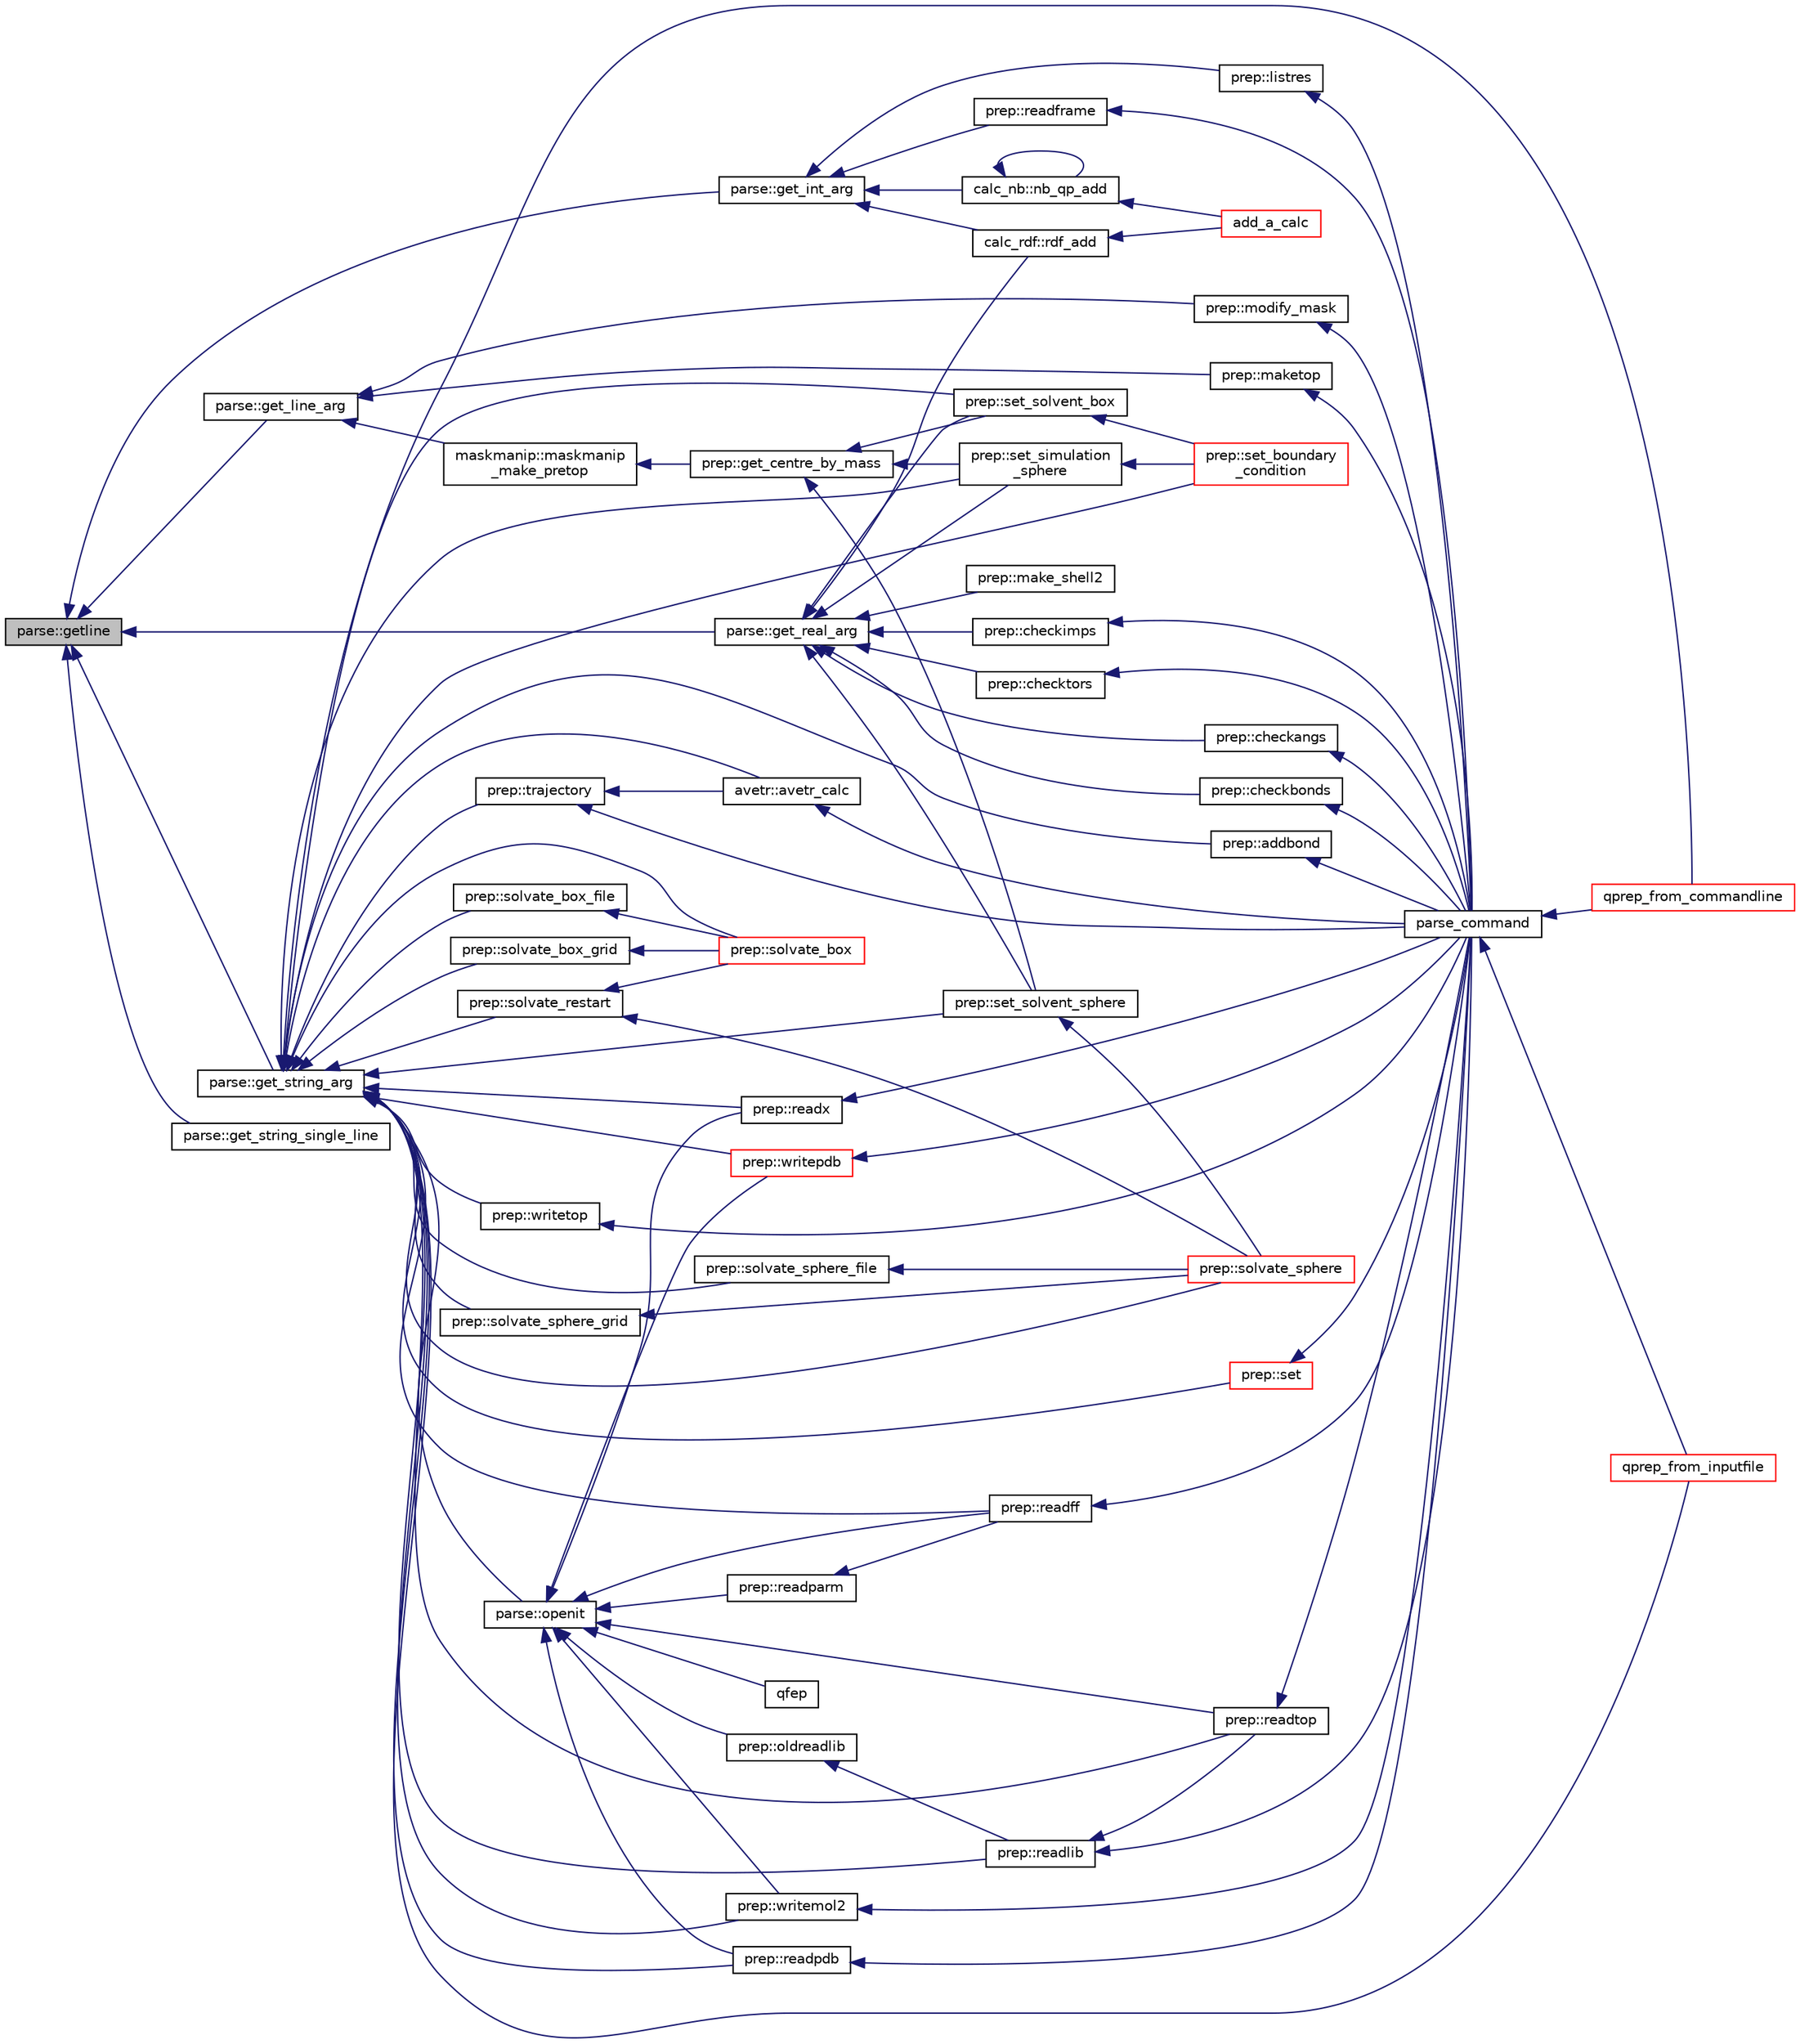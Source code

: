 digraph "parse::getline"
{
  edge [fontname="Helvetica",fontsize="10",labelfontname="Helvetica",labelfontsize="10"];
  node [fontname="Helvetica",fontsize="10",shape=record];
  rankdir="LR";
  Node1 [label="parse::getline",height=0.2,width=0.4,color="black", fillcolor="grey75", style="filled" fontcolor="black"];
  Node1 -> Node2 [dir="back",color="midnightblue",fontsize="10",style="solid",fontname="Helvetica"];
  Node2 [label="parse::get_int_arg",height=0.2,width=0.4,color="black", fillcolor="white", style="filled",URL="$classparse.html#a796a4266eea42a76292330425be4f9fe"];
  Node2 -> Node3 [dir="back",color="midnightblue",fontsize="10",style="solid",fontname="Helvetica"];
  Node3 [label="prep::listres",height=0.2,width=0.4,color="black", fillcolor="white", style="filled",URL="$classprep.html#a826ccdfd790c158de7a5c69009883282"];
  Node3 -> Node4 [dir="back",color="midnightblue",fontsize="10",style="solid",fontname="Helvetica"];
  Node4 [label="parse_command",height=0.2,width=0.4,color="black", fillcolor="white", style="filled",URL="$qprep_8f90.html#add7d58759b8d0826b87051647135e024"];
  Node4 -> Node5 [dir="back",color="midnightblue",fontsize="10",style="solid",fontname="Helvetica"];
  Node5 [label="qprep_from_commandline",height=0.2,width=0.4,color="red", fillcolor="white", style="filled",URL="$qprep_8f90.html#a509741b66578d6d76b269d0f98128910"];
  Node4 -> Node6 [dir="back",color="midnightblue",fontsize="10",style="solid",fontname="Helvetica"];
  Node6 [label="qprep_from_inputfile",height=0.2,width=0.4,color="red", fillcolor="white", style="filled",URL="$qprep_8f90.html#aae7f6285ebd5705125725dcda622efd5"];
  Node2 -> Node7 [dir="back",color="midnightblue",fontsize="10",style="solid",fontname="Helvetica"];
  Node7 [label="calc_nb::nb_qp_add",height=0.2,width=0.4,color="black", fillcolor="white", style="filled",URL="$classcalc__nb.html#a6d26079e3680e2780d8c7f302b538596"];
  Node7 -> Node8 [dir="back",color="midnightblue",fontsize="10",style="solid",fontname="Helvetica"];
  Node8 [label="add_a_calc",height=0.2,width=0.4,color="red", fillcolor="white", style="filled",URL="$qcalc_8f90.html#acb44d1dc6dd86deefc875c180bc5703e"];
  Node7 -> Node7 [dir="back",color="midnightblue",fontsize="10",style="solid",fontname="Helvetica"];
  Node2 -> Node9 [dir="back",color="midnightblue",fontsize="10",style="solid",fontname="Helvetica"];
  Node9 [label="calc_rdf::rdf_add",height=0.2,width=0.4,color="black", fillcolor="white", style="filled",URL="$classcalc__rdf.html#ab8e05d1bd81788d16237447d9f66edd9"];
  Node9 -> Node8 [dir="back",color="midnightblue",fontsize="10",style="solid",fontname="Helvetica"];
  Node2 -> Node10 [dir="back",color="midnightblue",fontsize="10",style="solid",fontname="Helvetica"];
  Node10 [label="prep::readframe",height=0.2,width=0.4,color="black", fillcolor="white", style="filled",URL="$classprep.html#a76cc92e2a4be8c7ee740c6ba35b8789b"];
  Node10 -> Node4 [dir="back",color="midnightblue",fontsize="10",style="solid",fontname="Helvetica"];
  Node1 -> Node11 [dir="back",color="midnightblue",fontsize="10",style="solid",fontname="Helvetica"];
  Node11 [label="parse::get_line_arg",height=0.2,width=0.4,color="black", fillcolor="white", style="filled",URL="$classparse.html#a76068663dfa765e2a4d8e0f9bf4017a8"];
  Node11 -> Node12 [dir="back",color="midnightblue",fontsize="10",style="solid",fontname="Helvetica"];
  Node12 [label="prep::maketop",height=0.2,width=0.4,color="black", fillcolor="white", style="filled",URL="$classprep.html#ac1b20bb4677de808773357bae4f5b4a5"];
  Node12 -> Node4 [dir="back",color="midnightblue",fontsize="10",style="solid",fontname="Helvetica"];
  Node11 -> Node13 [dir="back",color="midnightblue",fontsize="10",style="solid",fontname="Helvetica"];
  Node13 [label="maskmanip::maskmanip\l_make_pretop",height=0.2,width=0.4,color="black", fillcolor="white", style="filled",URL="$classmaskmanip.html#aa7d710d064627916cae7417ab446621c"];
  Node13 -> Node14 [dir="back",color="midnightblue",fontsize="10",style="solid",fontname="Helvetica"];
  Node14 [label="prep::get_centre_by_mass",height=0.2,width=0.4,color="black", fillcolor="white", style="filled",URL="$classprep.html#ac5cb1bd82cdabbd55089747c70946e9f"];
  Node14 -> Node15 [dir="back",color="midnightblue",fontsize="10",style="solid",fontname="Helvetica"];
  Node15 [label="prep::set_simulation\l_sphere",height=0.2,width=0.4,color="black", fillcolor="white", style="filled",URL="$classprep.html#a35f72f5ffad726d4d9f3f8405837b1a2"];
  Node15 -> Node16 [dir="back",color="midnightblue",fontsize="10",style="solid",fontname="Helvetica"];
  Node16 [label="prep::set_boundary\l_condition",height=0.2,width=0.4,color="red", fillcolor="white", style="filled",URL="$classprep.html#a6cb87d50fe4a6bf0ae27fe34d7316f5b"];
  Node14 -> Node17 [dir="back",color="midnightblue",fontsize="10",style="solid",fontname="Helvetica"];
  Node17 [label="prep::set_solvent_box",height=0.2,width=0.4,color="black", fillcolor="white", style="filled",URL="$classprep.html#a28767f39911fb26ba4be630e1b41c4e5"];
  Node17 -> Node16 [dir="back",color="midnightblue",fontsize="10",style="solid",fontname="Helvetica"];
  Node14 -> Node18 [dir="back",color="midnightblue",fontsize="10",style="solid",fontname="Helvetica"];
  Node18 [label="prep::set_solvent_sphere",height=0.2,width=0.4,color="black", fillcolor="white", style="filled",URL="$classprep.html#abb116903e6c029e9d8ad398fc9968393"];
  Node18 -> Node19 [dir="back",color="midnightblue",fontsize="10",style="solid",fontname="Helvetica"];
  Node19 [label="prep::solvate_sphere",height=0.2,width=0.4,color="red", fillcolor="white", style="filled",URL="$classprep.html#a94b652674f1c868ef55bb9e4a3cd8204"];
  Node11 -> Node20 [dir="back",color="midnightblue",fontsize="10",style="solid",fontname="Helvetica"];
  Node20 [label="prep::modify_mask",height=0.2,width=0.4,color="black", fillcolor="white", style="filled",URL="$classprep.html#a977d8921a8e453a4a83f89e42147e5e9"];
  Node20 -> Node4 [dir="back",color="midnightblue",fontsize="10",style="solid",fontname="Helvetica"];
  Node1 -> Node21 [dir="back",color="midnightblue",fontsize="10",style="solid",fontname="Helvetica"];
  Node21 [label="parse::get_real_arg",height=0.2,width=0.4,color="black", fillcolor="white", style="filled",URL="$classparse.html#a9941ab0c7c89dad4ed63753dda092274"];
  Node21 -> Node22 [dir="back",color="midnightblue",fontsize="10",style="solid",fontname="Helvetica"];
  Node22 [label="prep::checkangs",height=0.2,width=0.4,color="black", fillcolor="white", style="filled",URL="$classprep.html#a7ac174f5565d619eba52fbd3857ecc09"];
  Node22 -> Node4 [dir="back",color="midnightblue",fontsize="10",style="solid",fontname="Helvetica"];
  Node21 -> Node23 [dir="back",color="midnightblue",fontsize="10",style="solid",fontname="Helvetica"];
  Node23 [label="prep::checkbonds",height=0.2,width=0.4,color="black", fillcolor="white", style="filled",URL="$classprep.html#a8d372a19058ff7689d991fd5a1926c3c"];
  Node23 -> Node4 [dir="back",color="midnightblue",fontsize="10",style="solid",fontname="Helvetica"];
  Node21 -> Node24 [dir="back",color="midnightblue",fontsize="10",style="solid",fontname="Helvetica"];
  Node24 [label="prep::checkimps",height=0.2,width=0.4,color="black", fillcolor="white", style="filled",URL="$classprep.html#a61d9fe11fd8e2fcacee27aed5b2d03df"];
  Node24 -> Node4 [dir="back",color="midnightblue",fontsize="10",style="solid",fontname="Helvetica"];
  Node21 -> Node25 [dir="back",color="midnightblue",fontsize="10",style="solid",fontname="Helvetica"];
  Node25 [label="prep::checktors",height=0.2,width=0.4,color="black", fillcolor="white", style="filled",URL="$classprep.html#a78d4b6ccd1cf10b70d165ca709f2a1a3"];
  Node25 -> Node4 [dir="back",color="midnightblue",fontsize="10",style="solid",fontname="Helvetica"];
  Node21 -> Node26 [dir="back",color="midnightblue",fontsize="10",style="solid",fontname="Helvetica"];
  Node26 [label="prep::make_shell2",height=0.2,width=0.4,color="black", fillcolor="white", style="filled",URL="$classprep.html#a590bd98683520ed1b1edce0bdf78b337"];
  Node21 -> Node9 [dir="back",color="midnightblue",fontsize="10",style="solid",fontname="Helvetica"];
  Node21 -> Node15 [dir="back",color="midnightblue",fontsize="10",style="solid",fontname="Helvetica"];
  Node21 -> Node17 [dir="back",color="midnightblue",fontsize="10",style="solid",fontname="Helvetica"];
  Node21 -> Node18 [dir="back",color="midnightblue",fontsize="10",style="solid",fontname="Helvetica"];
  Node1 -> Node27 [dir="back",color="midnightblue",fontsize="10",style="solid",fontname="Helvetica"];
  Node27 [label="parse::get_string_arg",height=0.2,width=0.4,color="black", fillcolor="white", style="filled",URL="$classparse.html#a17fdf061a0ee443c4a80c24d8e3cd11f"];
  Node27 -> Node28 [dir="back",color="midnightblue",fontsize="10",style="solid",fontname="Helvetica"];
  Node28 [label="prep::addbond",height=0.2,width=0.4,color="black", fillcolor="white", style="filled",URL="$classprep.html#acadfec11c64fcb6b270659df6eda3423"];
  Node28 -> Node4 [dir="back",color="midnightblue",fontsize="10",style="solid",fontname="Helvetica"];
  Node27 -> Node29 [dir="back",color="midnightblue",fontsize="10",style="solid",fontname="Helvetica"];
  Node29 [label="avetr::avetr_calc",height=0.2,width=0.4,color="black", fillcolor="white", style="filled",URL="$classavetr.html#a1fbe6b643dec51fc47c85540a07c896c"];
  Node29 -> Node4 [dir="back",color="midnightblue",fontsize="10",style="solid",fontname="Helvetica"];
  Node27 -> Node30 [dir="back",color="midnightblue",fontsize="10",style="solid",fontname="Helvetica"];
  Node30 [label="parse::openit",height=0.2,width=0.4,color="black", fillcolor="white", style="filled",URL="$classparse.html#a0cc676b15a8ab0f5158f0f51a0f30ebf"];
  Node30 -> Node31 [dir="back",color="midnightblue",fontsize="10",style="solid",fontname="Helvetica"];
  Node31 [label="prep::oldreadlib",height=0.2,width=0.4,color="black", fillcolor="white", style="filled",URL="$classprep.html#a0dedb90780274dad9f0cb73c67bc72c4"];
  Node31 -> Node32 [dir="back",color="midnightblue",fontsize="10",style="solid",fontname="Helvetica"];
  Node32 [label="prep::readlib",height=0.2,width=0.4,color="black", fillcolor="white", style="filled",URL="$classprep.html#a5416ced67e818030602fa86ed687ac6b"];
  Node32 -> Node33 [dir="back",color="midnightblue",fontsize="10",style="solid",fontname="Helvetica"];
  Node33 [label="prep::readtop",height=0.2,width=0.4,color="black", fillcolor="white", style="filled",URL="$classprep.html#a59d775f3eb60a2041f8a27c882d3bc70"];
  Node33 -> Node4 [dir="back",color="midnightblue",fontsize="10",style="solid",fontname="Helvetica"];
  Node32 -> Node4 [dir="back",color="midnightblue",fontsize="10",style="solid",fontname="Helvetica"];
  Node30 -> Node34 [dir="back",color="midnightblue",fontsize="10",style="solid",fontname="Helvetica"];
  Node34 [label="prep::readff",height=0.2,width=0.4,color="black", fillcolor="white", style="filled",URL="$classprep.html#a266a5e1af478996cb0484355015fbd31"];
  Node34 -> Node4 [dir="back",color="midnightblue",fontsize="10",style="solid",fontname="Helvetica"];
  Node30 -> Node35 [dir="back",color="midnightblue",fontsize="10",style="solid",fontname="Helvetica"];
  Node35 [label="prep::readparm",height=0.2,width=0.4,color="black", fillcolor="white", style="filled",URL="$classprep.html#a95a57c9975f303d860e25611bb7a14ad"];
  Node35 -> Node34 [dir="back",color="midnightblue",fontsize="10",style="solid",fontname="Helvetica"];
  Node30 -> Node36 [dir="back",color="midnightblue",fontsize="10",style="solid",fontname="Helvetica"];
  Node36 [label="prep::readpdb",height=0.2,width=0.4,color="black", fillcolor="white", style="filled",URL="$classprep.html#a11614f4fd619fd0eb99727e258ca2300"];
  Node36 -> Node4 [dir="back",color="midnightblue",fontsize="10",style="solid",fontname="Helvetica"];
  Node30 -> Node33 [dir="back",color="midnightblue",fontsize="10",style="solid",fontname="Helvetica"];
  Node30 -> Node37 [dir="back",color="midnightblue",fontsize="10",style="solid",fontname="Helvetica"];
  Node37 [label="prep::readx",height=0.2,width=0.4,color="black", fillcolor="white", style="filled",URL="$classprep.html#ab2a8422cb6cb324200f5b5bf3083675c"];
  Node37 -> Node4 [dir="back",color="midnightblue",fontsize="10",style="solid",fontname="Helvetica"];
  Node30 -> Node38 [dir="back",color="midnightblue",fontsize="10",style="solid",fontname="Helvetica"];
  Node38 [label="prep::writepdb",height=0.2,width=0.4,color="red", fillcolor="white", style="filled",URL="$classprep.html#a86389b7be94682ea34144a6086ebf289"];
  Node38 -> Node4 [dir="back",color="midnightblue",fontsize="10",style="solid",fontname="Helvetica"];
  Node30 -> Node39 [dir="back",color="midnightblue",fontsize="10",style="solid",fontname="Helvetica"];
  Node39 [label="prep::writemol2",height=0.2,width=0.4,color="black", fillcolor="white", style="filled",URL="$classprep.html#ad083f95844e256edae2a0a1f08770477"];
  Node39 -> Node4 [dir="back",color="midnightblue",fontsize="10",style="solid",fontname="Helvetica"];
  Node30 -> Node40 [dir="back",color="midnightblue",fontsize="10",style="solid",fontname="Helvetica"];
  Node40 [label="qfep",height=0.2,width=0.4,color="black", fillcolor="white", style="filled",URL="$qfep__bar_8f90.html#aaec37daccae882881d65ac716ea5d7f3"];
  Node27 -> Node5 [dir="back",color="midnightblue",fontsize="10",style="solid",fontname="Helvetica"];
  Node27 -> Node6 [dir="back",color="midnightblue",fontsize="10",style="solid",fontname="Helvetica"];
  Node27 -> Node34 [dir="back",color="midnightblue",fontsize="10",style="solid",fontname="Helvetica"];
  Node27 -> Node32 [dir="back",color="midnightblue",fontsize="10",style="solid",fontname="Helvetica"];
  Node27 -> Node36 [dir="back",color="midnightblue",fontsize="10",style="solid",fontname="Helvetica"];
  Node27 -> Node33 [dir="back",color="midnightblue",fontsize="10",style="solid",fontname="Helvetica"];
  Node27 -> Node37 [dir="back",color="midnightblue",fontsize="10",style="solid",fontname="Helvetica"];
  Node27 -> Node41 [dir="back",color="midnightblue",fontsize="10",style="solid",fontname="Helvetica"];
  Node41 [label="prep::set",height=0.2,width=0.4,color="red", fillcolor="white", style="filled",URL="$classprep.html#a970e6693d83b14e44100bacdd3ad4132"];
  Node41 -> Node4 [dir="back",color="midnightblue",fontsize="10",style="solid",fontname="Helvetica"];
  Node27 -> Node16 [dir="back",color="midnightblue",fontsize="10",style="solid",fontname="Helvetica"];
  Node27 -> Node15 [dir="back",color="midnightblue",fontsize="10",style="solid",fontname="Helvetica"];
  Node27 -> Node17 [dir="back",color="midnightblue",fontsize="10",style="solid",fontname="Helvetica"];
  Node27 -> Node18 [dir="back",color="midnightblue",fontsize="10",style="solid",fontname="Helvetica"];
  Node27 -> Node42 [dir="back",color="midnightblue",fontsize="10",style="solid",fontname="Helvetica"];
  Node42 [label="prep::solvate_box",height=0.2,width=0.4,color="red", fillcolor="white", style="filled",URL="$classprep.html#adea6f92652c57e735fc1ecfb1c51b307"];
  Node27 -> Node43 [dir="back",color="midnightblue",fontsize="10",style="solid",fontname="Helvetica"];
  Node43 [label="prep::solvate_box_file",height=0.2,width=0.4,color="black", fillcolor="white", style="filled",URL="$classprep.html#acd0632e7396c17a73263117350d795b2"];
  Node43 -> Node42 [dir="back",color="midnightblue",fontsize="10",style="solid",fontname="Helvetica"];
  Node27 -> Node44 [dir="back",color="midnightblue",fontsize="10",style="solid",fontname="Helvetica"];
  Node44 [label="prep::solvate_box_grid",height=0.2,width=0.4,color="black", fillcolor="white", style="filled",URL="$classprep.html#a69ec3a8bd439427b2a57259dcf0b7db5"];
  Node44 -> Node42 [dir="back",color="midnightblue",fontsize="10",style="solid",fontname="Helvetica"];
  Node27 -> Node45 [dir="back",color="midnightblue",fontsize="10",style="solid",fontname="Helvetica"];
  Node45 [label="prep::solvate_restart",height=0.2,width=0.4,color="black", fillcolor="white", style="filled",URL="$classprep.html#a5c7e6488cce390d096ff1ba62f9f7e3b"];
  Node45 -> Node42 [dir="back",color="midnightblue",fontsize="10",style="solid",fontname="Helvetica"];
  Node45 -> Node19 [dir="back",color="midnightblue",fontsize="10",style="solid",fontname="Helvetica"];
  Node27 -> Node19 [dir="back",color="midnightblue",fontsize="10",style="solid",fontname="Helvetica"];
  Node27 -> Node46 [dir="back",color="midnightblue",fontsize="10",style="solid",fontname="Helvetica"];
  Node46 [label="prep::solvate_sphere_file",height=0.2,width=0.4,color="black", fillcolor="white", style="filled",URL="$classprep.html#a41752fc7d46be8f022fbba88f159f4d8"];
  Node46 -> Node19 [dir="back",color="midnightblue",fontsize="10",style="solid",fontname="Helvetica"];
  Node27 -> Node47 [dir="back",color="midnightblue",fontsize="10",style="solid",fontname="Helvetica"];
  Node47 [label="prep::solvate_sphere_grid",height=0.2,width=0.4,color="black", fillcolor="white", style="filled",URL="$classprep.html#a48c69af56814950cb78d8a40679c6389"];
  Node47 -> Node19 [dir="back",color="midnightblue",fontsize="10",style="solid",fontname="Helvetica"];
  Node27 -> Node48 [dir="back",color="midnightblue",fontsize="10",style="solid",fontname="Helvetica"];
  Node48 [label="prep::trajectory",height=0.2,width=0.4,color="black", fillcolor="white", style="filled",URL="$classprep.html#aa25e33c6f5da38aba332f11ca5cff8f3"];
  Node48 -> Node29 [dir="back",color="midnightblue",fontsize="10",style="solid",fontname="Helvetica"];
  Node48 -> Node4 [dir="back",color="midnightblue",fontsize="10",style="solid",fontname="Helvetica"];
  Node27 -> Node39 [dir="back",color="midnightblue",fontsize="10",style="solid",fontname="Helvetica"];
  Node27 -> Node38 [dir="back",color="midnightblue",fontsize="10",style="solid",fontname="Helvetica"];
  Node27 -> Node49 [dir="back",color="midnightblue",fontsize="10",style="solid",fontname="Helvetica"];
  Node49 [label="prep::writetop",height=0.2,width=0.4,color="black", fillcolor="white", style="filled",URL="$classprep.html#a9c1837f9f9cc480111bc869021782ba7"];
  Node49 -> Node4 [dir="back",color="midnightblue",fontsize="10",style="solid",fontname="Helvetica"];
  Node1 -> Node50 [dir="back",color="midnightblue",fontsize="10",style="solid",fontname="Helvetica"];
  Node50 [label="parse::get_string_single_line",height=0.2,width=0.4,color="black", fillcolor="white", style="filled",URL="$classparse.html#ac1030faa25daef8210640a1537597c25"];
}
